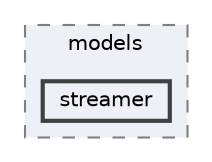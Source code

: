 digraph "/Users/nicolapanozzo/unibo/Kaunas Courses/Component Based Software Engineering/chesscom_api_wrapper/app/chesscomwrapper/src/models/streamer"
{
 // LATEX_PDF_SIZE
  bgcolor="transparent";
  edge [fontname=Helvetica,fontsize=10,labelfontname=Helvetica,labelfontsize=10];
  node [fontname=Helvetica,fontsize=10,shape=box,height=0.2,width=0.4];
  compound=true
  subgraph clusterdir_bdeba5f06b852fec80257c0bf4c3c36e {
    graph [ bgcolor="#edf0f7", pencolor="grey50", label="models", fontname=Helvetica,fontsize=10 style="filled,dashed", URL="dir_bdeba5f06b852fec80257c0bf4c3c36e.html",tooltip=""]
  dir_230c15f6f42a10f151a1852d4c61eda4 [label="streamer", fillcolor="#edf0f7", color="grey25", style="filled,bold", URL="dir_230c15f6f42a10f151a1852d4c61eda4.html",tooltip=""];
  }
}
